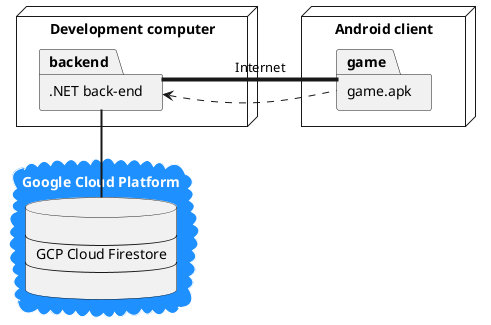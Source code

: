 @startuml
'https://plantuml.com/deployment-diagram

node "Android client" {
    package game as "game.apk"
}
node "Development computer" #White {
    package backend [
        .NET back-end
    ]
}

cloud "Google Cloud Platform" #DodgerBlue;line:White;text:White {

    database firestore [

----
GCP Cloud Firestore
----

    ]

    backend -[thickness=2]- firestore
}

backend -[thickness=4]right- game : "                Internet          "
backend <.right. game : "             "

@enduml